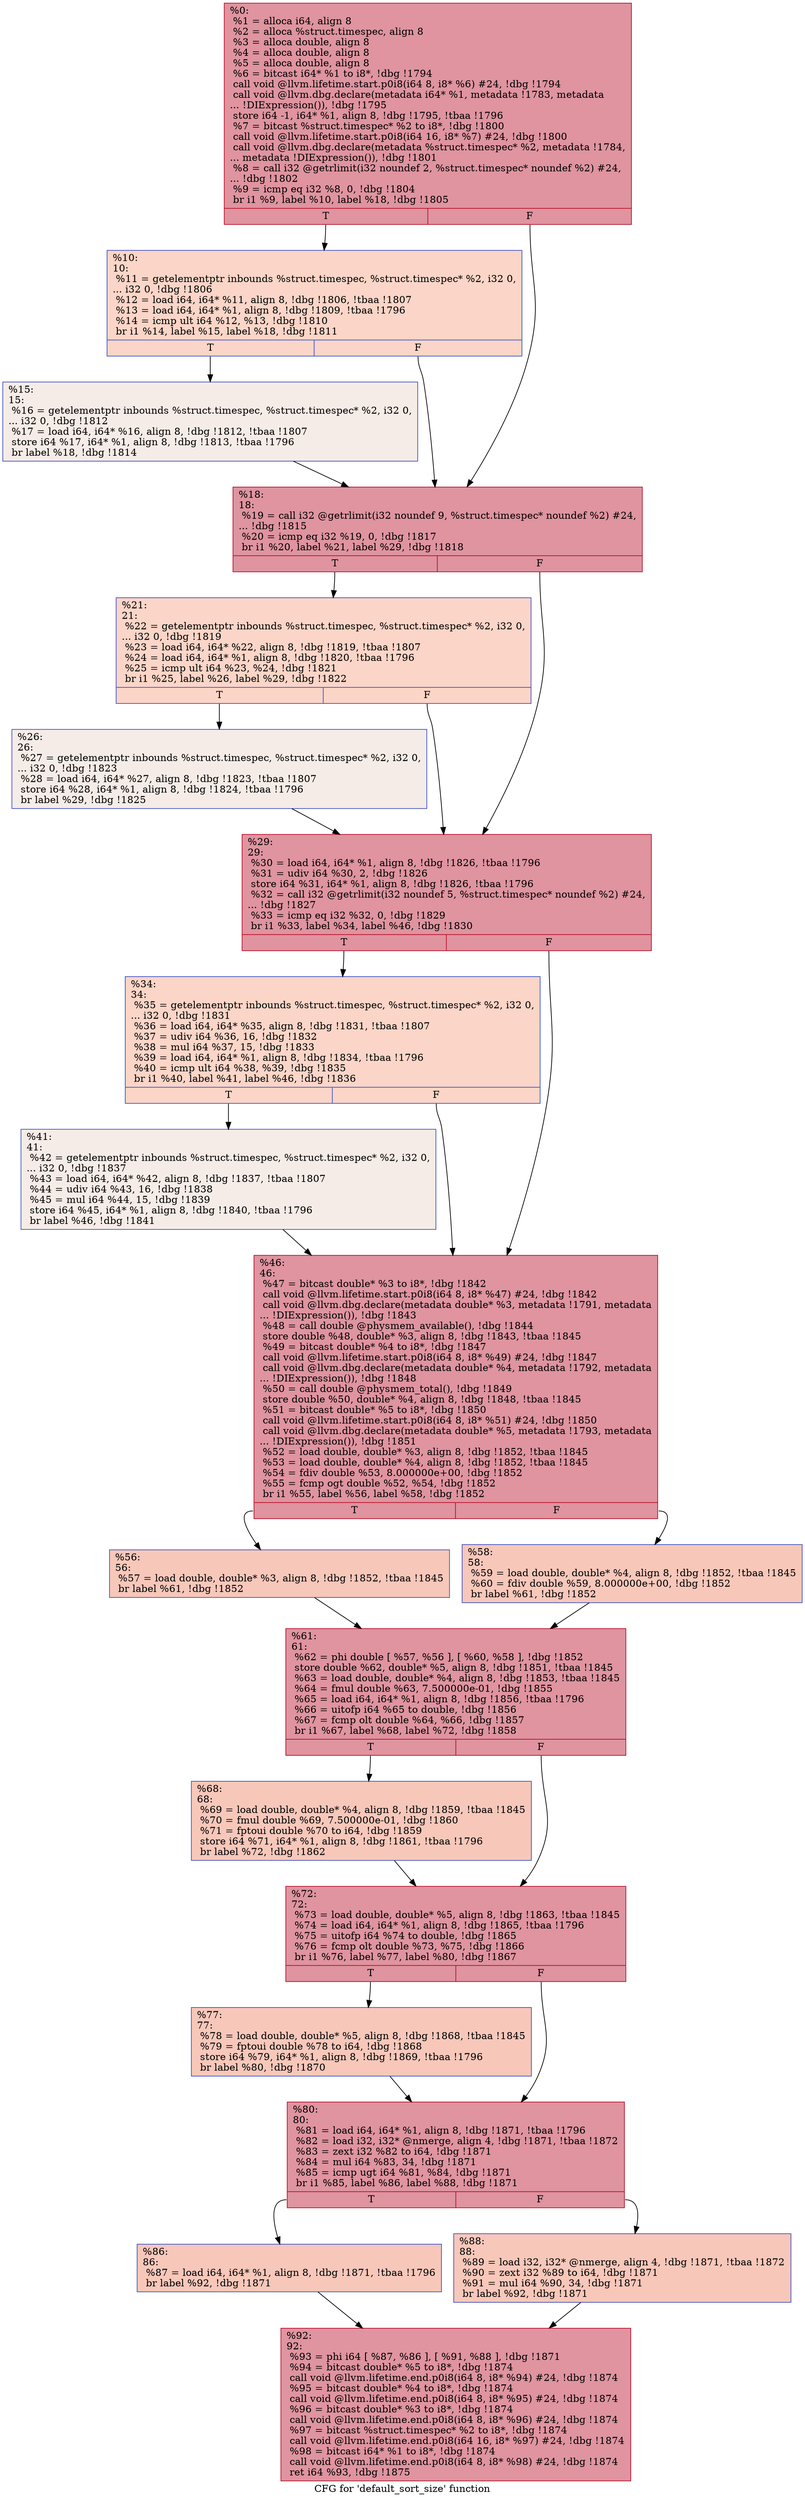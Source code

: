 digraph "CFG for 'default_sort_size' function" {
	label="CFG for 'default_sort_size' function";

	Node0x250ba60 [shape=record,color="#b70d28ff", style=filled, fillcolor="#b70d2870",label="{%0:\l  %1 = alloca i64, align 8\l  %2 = alloca %struct.timespec, align 8\l  %3 = alloca double, align 8\l  %4 = alloca double, align 8\l  %5 = alloca double, align 8\l  %6 = bitcast i64* %1 to i8*, !dbg !1794\l  call void @llvm.lifetime.start.p0i8(i64 8, i8* %6) #24, !dbg !1794\l  call void @llvm.dbg.declare(metadata i64* %1, metadata !1783, metadata\l... !DIExpression()), !dbg !1795\l  store i64 -1, i64* %1, align 8, !dbg !1795, !tbaa !1796\l  %7 = bitcast %struct.timespec* %2 to i8*, !dbg !1800\l  call void @llvm.lifetime.start.p0i8(i64 16, i8* %7) #24, !dbg !1800\l  call void @llvm.dbg.declare(metadata %struct.timespec* %2, metadata !1784,\l... metadata !DIExpression()), !dbg !1801\l  %8 = call i32 @getrlimit(i32 noundef 2, %struct.timespec* noundef %2) #24,\l... !dbg !1802\l  %9 = icmp eq i32 %8, 0, !dbg !1804\l  br i1 %9, label %10, label %18, !dbg !1805\l|{<s0>T|<s1>F}}"];
	Node0x250ba60:s0 -> Node0x250bb60;
	Node0x250ba60:s1 -> Node0x250bc00;
	Node0x250bb60 [shape=record,color="#3d50c3ff", style=filled, fillcolor="#f5a08170",label="{%10:\l10:                                               \l  %11 = getelementptr inbounds %struct.timespec, %struct.timespec* %2, i32 0,\l... i32 0, !dbg !1806\l  %12 = load i64, i64* %11, align 8, !dbg !1806, !tbaa !1807\l  %13 = load i64, i64* %1, align 8, !dbg !1809, !tbaa !1796\l  %14 = icmp ult i64 %12, %13, !dbg !1810\l  br i1 %14, label %15, label %18, !dbg !1811\l|{<s0>T|<s1>F}}"];
	Node0x250bb60:s0 -> Node0x250bbb0;
	Node0x250bb60:s1 -> Node0x250bc00;
	Node0x250bbb0 [shape=record,color="#3d50c3ff", style=filled, fillcolor="#ead5c970",label="{%15:\l15:                                               \l  %16 = getelementptr inbounds %struct.timespec, %struct.timespec* %2, i32 0,\l... i32 0, !dbg !1812\l  %17 = load i64, i64* %16, align 8, !dbg !1812, !tbaa !1807\l  store i64 %17, i64* %1, align 8, !dbg !1813, !tbaa !1796\l  br label %18, !dbg !1814\l}"];
	Node0x250bbb0 -> Node0x250bc00;
	Node0x250bc00 [shape=record,color="#b70d28ff", style=filled, fillcolor="#b70d2870",label="{%18:\l18:                                               \l  %19 = call i32 @getrlimit(i32 noundef 9, %struct.timespec* noundef %2) #24,\l... !dbg !1815\l  %20 = icmp eq i32 %19, 0, !dbg !1817\l  br i1 %20, label %21, label %29, !dbg !1818\l|{<s0>T|<s1>F}}"];
	Node0x250bc00:s0 -> Node0x250bc50;
	Node0x250bc00:s1 -> Node0x250bcf0;
	Node0x250bc50 [shape=record,color="#3d50c3ff", style=filled, fillcolor="#f5a08170",label="{%21:\l21:                                               \l  %22 = getelementptr inbounds %struct.timespec, %struct.timespec* %2, i32 0,\l... i32 0, !dbg !1819\l  %23 = load i64, i64* %22, align 8, !dbg !1819, !tbaa !1807\l  %24 = load i64, i64* %1, align 8, !dbg !1820, !tbaa !1796\l  %25 = icmp ult i64 %23, %24, !dbg !1821\l  br i1 %25, label %26, label %29, !dbg !1822\l|{<s0>T|<s1>F}}"];
	Node0x250bc50:s0 -> Node0x250bca0;
	Node0x250bc50:s1 -> Node0x250bcf0;
	Node0x250bca0 [shape=record,color="#3d50c3ff", style=filled, fillcolor="#ead5c970",label="{%26:\l26:                                               \l  %27 = getelementptr inbounds %struct.timespec, %struct.timespec* %2, i32 0,\l... i32 0, !dbg !1823\l  %28 = load i64, i64* %27, align 8, !dbg !1823, !tbaa !1807\l  store i64 %28, i64* %1, align 8, !dbg !1824, !tbaa !1796\l  br label %29, !dbg !1825\l}"];
	Node0x250bca0 -> Node0x250bcf0;
	Node0x250bcf0 [shape=record,color="#b70d28ff", style=filled, fillcolor="#b70d2870",label="{%29:\l29:                                               \l  %30 = load i64, i64* %1, align 8, !dbg !1826, !tbaa !1796\l  %31 = udiv i64 %30, 2, !dbg !1826\l  store i64 %31, i64* %1, align 8, !dbg !1826, !tbaa !1796\l  %32 = call i32 @getrlimit(i32 noundef 5, %struct.timespec* noundef %2) #24,\l... !dbg !1827\l  %33 = icmp eq i32 %32, 0, !dbg !1829\l  br i1 %33, label %34, label %46, !dbg !1830\l|{<s0>T|<s1>F}}"];
	Node0x250bcf0:s0 -> Node0x250bd40;
	Node0x250bcf0:s1 -> Node0x250bde0;
	Node0x250bd40 [shape=record,color="#3d50c3ff", style=filled, fillcolor="#f5a08170",label="{%34:\l34:                                               \l  %35 = getelementptr inbounds %struct.timespec, %struct.timespec* %2, i32 0,\l... i32 0, !dbg !1831\l  %36 = load i64, i64* %35, align 8, !dbg !1831, !tbaa !1807\l  %37 = udiv i64 %36, 16, !dbg !1832\l  %38 = mul i64 %37, 15, !dbg !1833\l  %39 = load i64, i64* %1, align 8, !dbg !1834, !tbaa !1796\l  %40 = icmp ult i64 %38, %39, !dbg !1835\l  br i1 %40, label %41, label %46, !dbg !1836\l|{<s0>T|<s1>F}}"];
	Node0x250bd40:s0 -> Node0x250bd90;
	Node0x250bd40:s1 -> Node0x250bde0;
	Node0x250bd90 [shape=record,color="#3d50c3ff", style=filled, fillcolor="#ead5c970",label="{%41:\l41:                                               \l  %42 = getelementptr inbounds %struct.timespec, %struct.timespec* %2, i32 0,\l... i32 0, !dbg !1837\l  %43 = load i64, i64* %42, align 8, !dbg !1837, !tbaa !1807\l  %44 = udiv i64 %43, 16, !dbg !1838\l  %45 = mul i64 %44, 15, !dbg !1839\l  store i64 %45, i64* %1, align 8, !dbg !1840, !tbaa !1796\l  br label %46, !dbg !1841\l}"];
	Node0x250bd90 -> Node0x250bde0;
	Node0x250bde0 [shape=record,color="#b70d28ff", style=filled, fillcolor="#b70d2870",label="{%46:\l46:                                               \l  %47 = bitcast double* %3 to i8*, !dbg !1842\l  call void @llvm.lifetime.start.p0i8(i64 8, i8* %47) #24, !dbg !1842\l  call void @llvm.dbg.declare(metadata double* %3, metadata !1791, metadata\l... !DIExpression()), !dbg !1843\l  %48 = call double @physmem_available(), !dbg !1844\l  store double %48, double* %3, align 8, !dbg !1843, !tbaa !1845\l  %49 = bitcast double* %4 to i8*, !dbg !1847\l  call void @llvm.lifetime.start.p0i8(i64 8, i8* %49) #24, !dbg !1847\l  call void @llvm.dbg.declare(metadata double* %4, metadata !1792, metadata\l... !DIExpression()), !dbg !1848\l  %50 = call double @physmem_total(), !dbg !1849\l  store double %50, double* %4, align 8, !dbg !1848, !tbaa !1845\l  %51 = bitcast double* %5 to i8*, !dbg !1850\l  call void @llvm.lifetime.start.p0i8(i64 8, i8* %51) #24, !dbg !1850\l  call void @llvm.dbg.declare(metadata double* %5, metadata !1793, metadata\l... !DIExpression()), !dbg !1851\l  %52 = load double, double* %3, align 8, !dbg !1852, !tbaa !1845\l  %53 = load double, double* %4, align 8, !dbg !1852, !tbaa !1845\l  %54 = fdiv double %53, 8.000000e+00, !dbg !1852\l  %55 = fcmp ogt double %52, %54, !dbg !1852\l  br i1 %55, label %56, label %58, !dbg !1852\l|{<s0>T|<s1>F}}"];
	Node0x250bde0:s0 -> Node0x250be30;
	Node0x250bde0:s1 -> Node0x250be80;
	Node0x250be30 [shape=record,color="#3d50c3ff", style=filled, fillcolor="#ec7f6370",label="{%56:\l56:                                               \l  %57 = load double, double* %3, align 8, !dbg !1852, !tbaa !1845\l  br label %61, !dbg !1852\l}"];
	Node0x250be30 -> Node0x250bed0;
	Node0x250be80 [shape=record,color="#3d50c3ff", style=filled, fillcolor="#ec7f6370",label="{%58:\l58:                                               \l  %59 = load double, double* %4, align 8, !dbg !1852, !tbaa !1845\l  %60 = fdiv double %59, 8.000000e+00, !dbg !1852\l  br label %61, !dbg !1852\l}"];
	Node0x250be80 -> Node0x250bed0;
	Node0x250bed0 [shape=record,color="#b70d28ff", style=filled, fillcolor="#b70d2870",label="{%61:\l61:                                               \l  %62 = phi double [ %57, %56 ], [ %60, %58 ], !dbg !1852\l  store double %62, double* %5, align 8, !dbg !1851, !tbaa !1845\l  %63 = load double, double* %4, align 8, !dbg !1853, !tbaa !1845\l  %64 = fmul double %63, 7.500000e-01, !dbg !1855\l  %65 = load i64, i64* %1, align 8, !dbg !1856, !tbaa !1796\l  %66 = uitofp i64 %65 to double, !dbg !1856\l  %67 = fcmp olt double %64, %66, !dbg !1857\l  br i1 %67, label %68, label %72, !dbg !1858\l|{<s0>T|<s1>F}}"];
	Node0x250bed0:s0 -> Node0x250bf20;
	Node0x250bed0:s1 -> Node0x250bf70;
	Node0x250bf20 [shape=record,color="#3d50c3ff", style=filled, fillcolor="#ec7f6370",label="{%68:\l68:                                               \l  %69 = load double, double* %4, align 8, !dbg !1859, !tbaa !1845\l  %70 = fmul double %69, 7.500000e-01, !dbg !1860\l  %71 = fptoui double %70 to i64, !dbg !1859\l  store i64 %71, i64* %1, align 8, !dbg !1861, !tbaa !1796\l  br label %72, !dbg !1862\l}"];
	Node0x250bf20 -> Node0x250bf70;
	Node0x250bf70 [shape=record,color="#b70d28ff", style=filled, fillcolor="#b70d2870",label="{%72:\l72:                                               \l  %73 = load double, double* %5, align 8, !dbg !1863, !tbaa !1845\l  %74 = load i64, i64* %1, align 8, !dbg !1865, !tbaa !1796\l  %75 = uitofp i64 %74 to double, !dbg !1865\l  %76 = fcmp olt double %73, %75, !dbg !1866\l  br i1 %76, label %77, label %80, !dbg !1867\l|{<s0>T|<s1>F}}"];
	Node0x250bf70:s0 -> Node0x250bfc0;
	Node0x250bf70:s1 -> Node0x250c010;
	Node0x250bfc0 [shape=record,color="#3d50c3ff", style=filled, fillcolor="#ec7f6370",label="{%77:\l77:                                               \l  %78 = load double, double* %5, align 8, !dbg !1868, !tbaa !1845\l  %79 = fptoui double %78 to i64, !dbg !1868\l  store i64 %79, i64* %1, align 8, !dbg !1869, !tbaa !1796\l  br label %80, !dbg !1870\l}"];
	Node0x250bfc0 -> Node0x250c010;
	Node0x250c010 [shape=record,color="#b70d28ff", style=filled, fillcolor="#b70d2870",label="{%80:\l80:                                               \l  %81 = load i64, i64* %1, align 8, !dbg !1871, !tbaa !1796\l  %82 = load i32, i32* @nmerge, align 4, !dbg !1871, !tbaa !1872\l  %83 = zext i32 %82 to i64, !dbg !1871\l  %84 = mul i64 %83, 34, !dbg !1871\l  %85 = icmp ugt i64 %81, %84, !dbg !1871\l  br i1 %85, label %86, label %88, !dbg !1871\l|{<s0>T|<s1>F}}"];
	Node0x250c010:s0 -> Node0x250c060;
	Node0x250c010:s1 -> Node0x250c0b0;
	Node0x250c060 [shape=record,color="#3d50c3ff", style=filled, fillcolor="#ec7f6370",label="{%86:\l86:                                               \l  %87 = load i64, i64* %1, align 8, !dbg !1871, !tbaa !1796\l  br label %92, !dbg !1871\l}"];
	Node0x250c060 -> Node0x250c100;
	Node0x250c0b0 [shape=record,color="#3d50c3ff", style=filled, fillcolor="#ec7f6370",label="{%88:\l88:                                               \l  %89 = load i32, i32* @nmerge, align 4, !dbg !1871, !tbaa !1872\l  %90 = zext i32 %89 to i64, !dbg !1871\l  %91 = mul i64 %90, 34, !dbg !1871\l  br label %92, !dbg !1871\l}"];
	Node0x250c0b0 -> Node0x250c100;
	Node0x250c100 [shape=record,color="#b70d28ff", style=filled, fillcolor="#b70d2870",label="{%92:\l92:                                               \l  %93 = phi i64 [ %87, %86 ], [ %91, %88 ], !dbg !1871\l  %94 = bitcast double* %5 to i8*, !dbg !1874\l  call void @llvm.lifetime.end.p0i8(i64 8, i8* %94) #24, !dbg !1874\l  %95 = bitcast double* %4 to i8*, !dbg !1874\l  call void @llvm.lifetime.end.p0i8(i64 8, i8* %95) #24, !dbg !1874\l  %96 = bitcast double* %3 to i8*, !dbg !1874\l  call void @llvm.lifetime.end.p0i8(i64 8, i8* %96) #24, !dbg !1874\l  %97 = bitcast %struct.timespec* %2 to i8*, !dbg !1874\l  call void @llvm.lifetime.end.p0i8(i64 16, i8* %97) #24, !dbg !1874\l  %98 = bitcast i64* %1 to i8*, !dbg !1874\l  call void @llvm.lifetime.end.p0i8(i64 8, i8* %98) #24, !dbg !1874\l  ret i64 %93, !dbg !1875\l}"];
}
